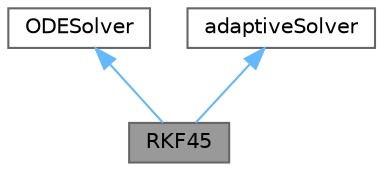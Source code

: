 digraph "RKF45"
{
 // LATEX_PDF_SIZE
  bgcolor="transparent";
  edge [fontname=Helvetica,fontsize=10,labelfontname=Helvetica,labelfontsize=10];
  node [fontname=Helvetica,fontsize=10,shape=box,height=0.2,width=0.4];
  Node1 [id="Node000001",label="RKF45",height=0.2,width=0.4,color="gray40", fillcolor="grey60", style="filled", fontcolor="black",tooltip="4/5th Order Runge-Kutta-Fehlberg ODE solver"];
  Node2 -> Node1 [id="edge1_Node000001_Node000002",dir="back",color="steelblue1",style="solid",tooltip=" "];
  Node2 [id="Node000002",label="ODESolver",height=0.2,width=0.4,color="gray40", fillcolor="white", style="filled",URL="$classFoam_1_1ODESolver.html",tooltip="Abstract base-class for ODE system solvers."];
  Node3 -> Node1 [id="edge2_Node000001_Node000003",dir="back",color="steelblue1",style="solid",tooltip=" "];
  Node3 [id="Node000003",label="adaptiveSolver",height=0.2,width=0.4,color="gray40", fillcolor="white", style="filled",URL="$classFoam_1_1adaptiveSolver.html",tooltip=" "];
}
